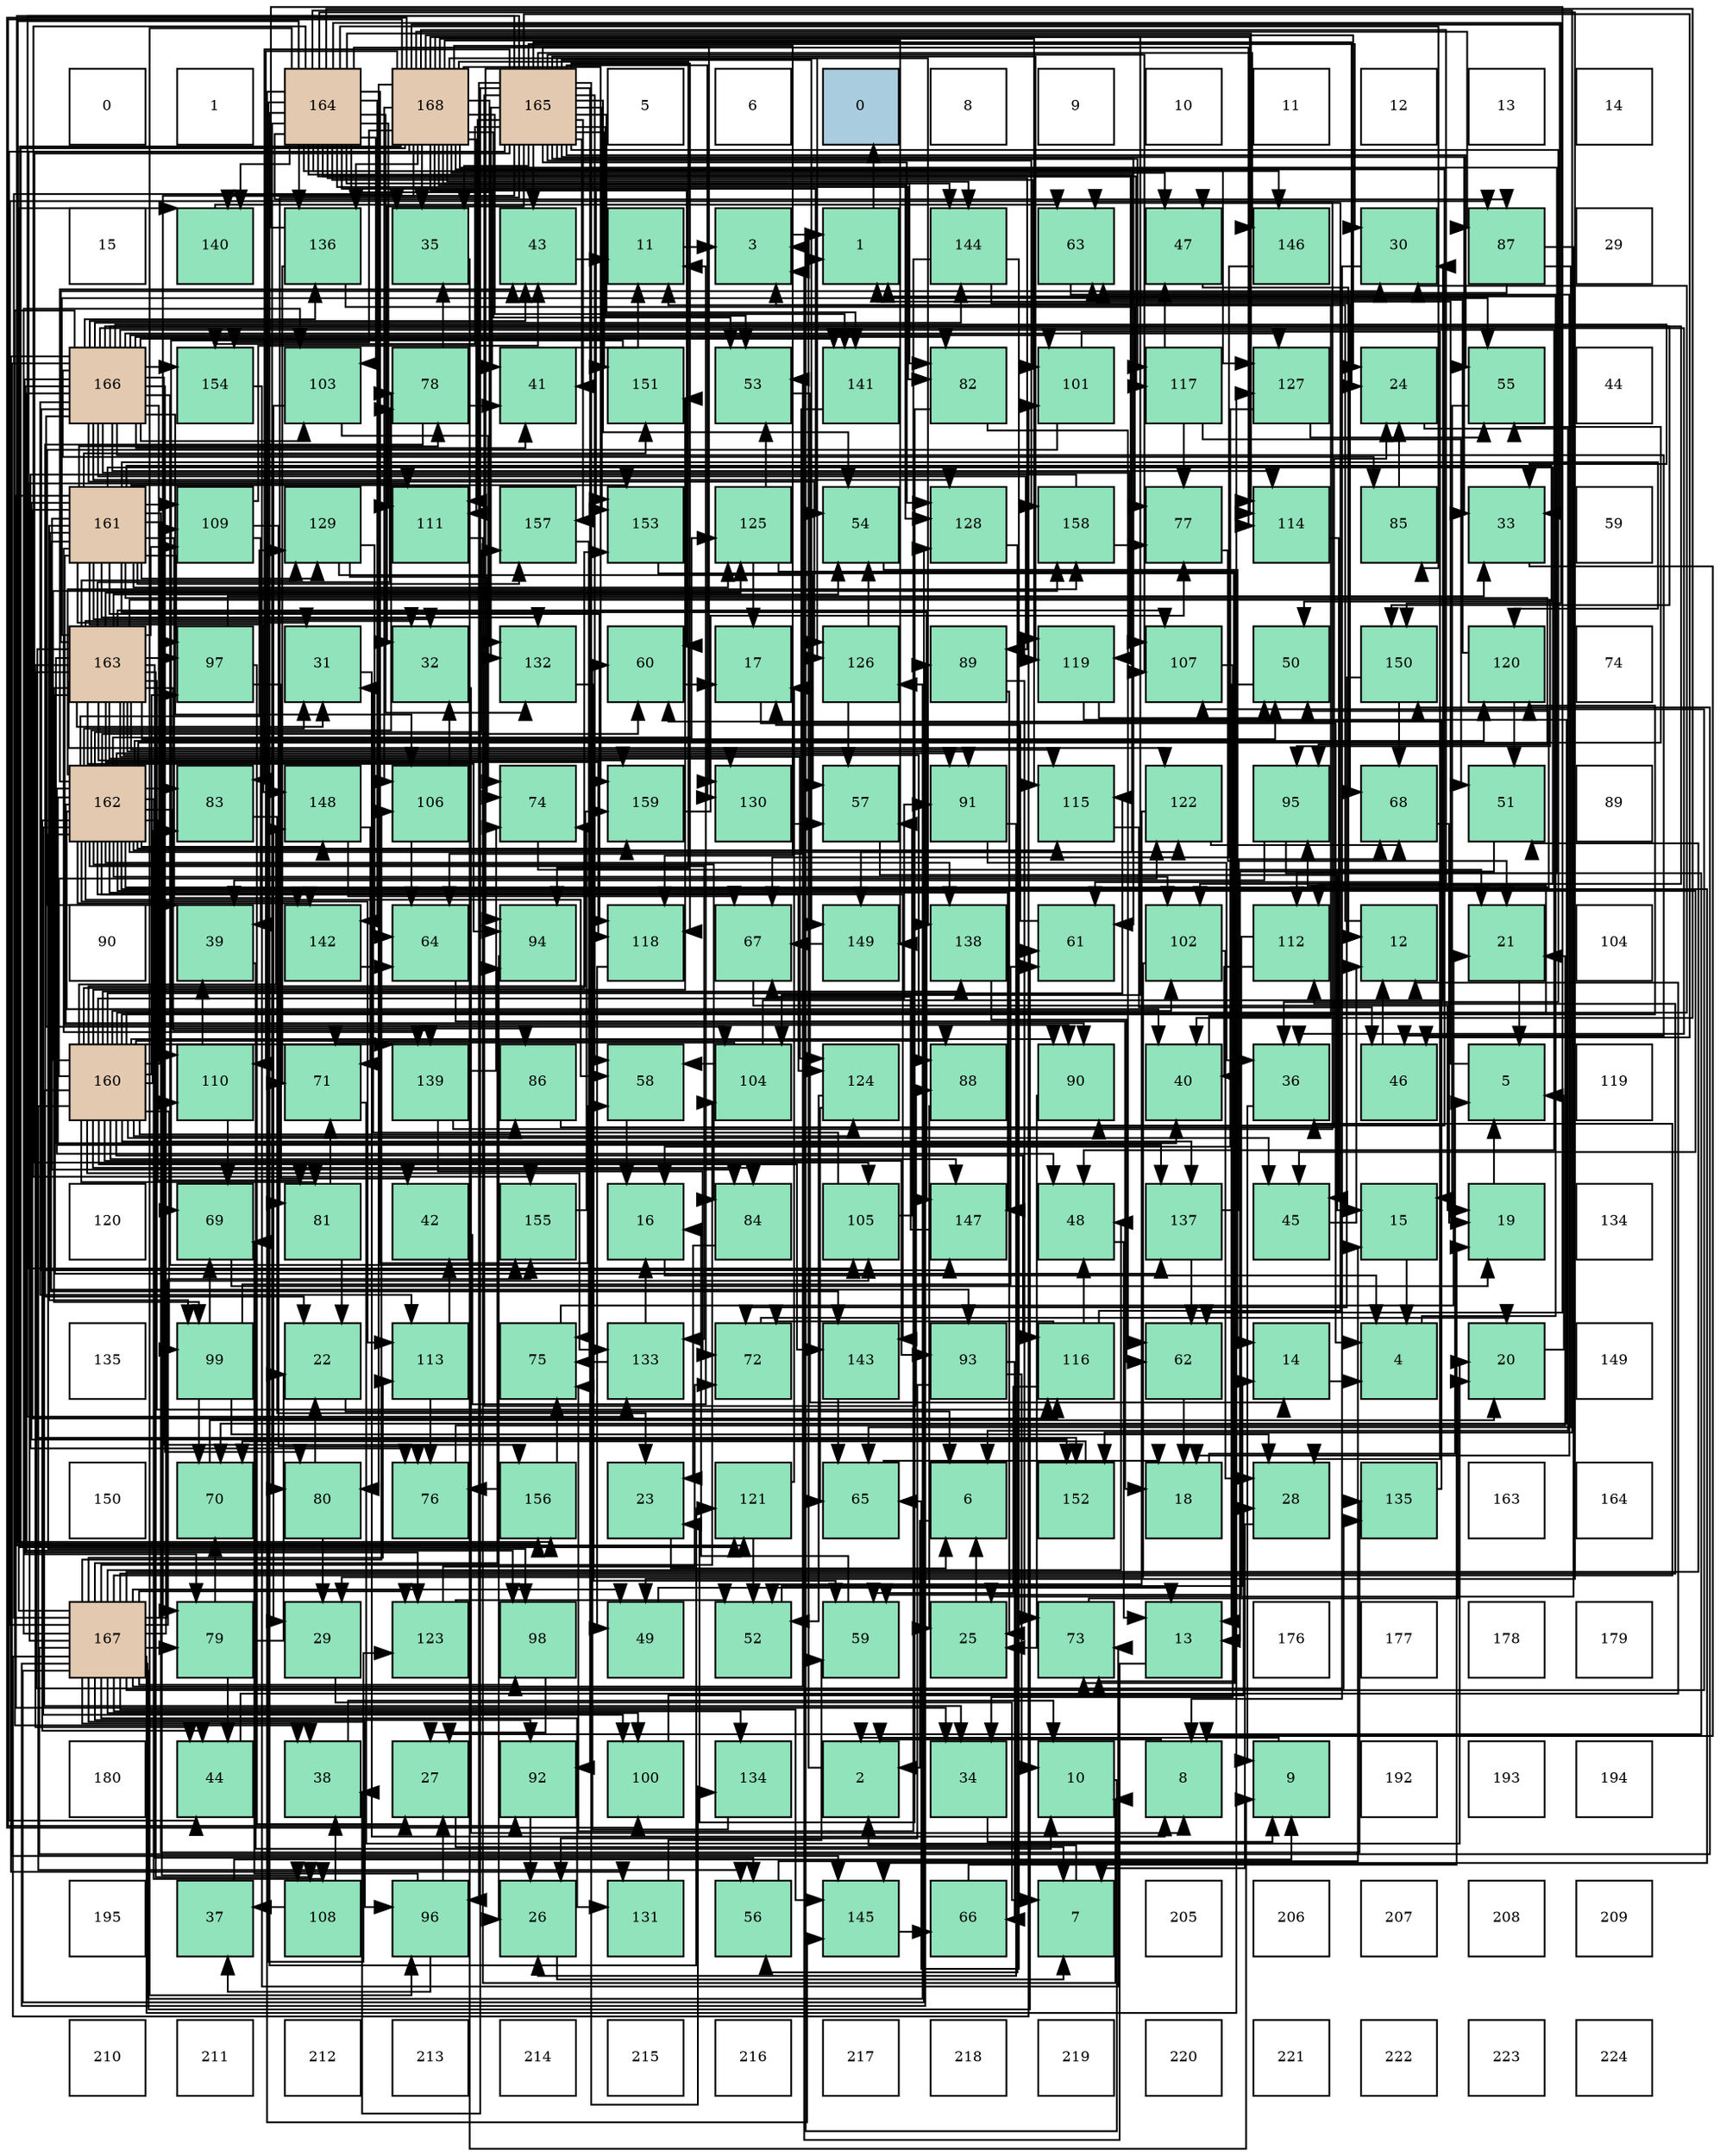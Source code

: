 digraph layout{
 rankdir=TB;
 splines=ortho;
 node [style=filled shape=square fixedsize=true width=0.6];
0[label="0", fontsize=8, fillcolor="#ffffff"];
1[label="1", fontsize=8, fillcolor="#ffffff"];
2[label="164", fontsize=8, fillcolor="#e3c9af"];
3[label="168", fontsize=8, fillcolor="#e3c9af"];
4[label="165", fontsize=8, fillcolor="#e3c9af"];
5[label="5", fontsize=8, fillcolor="#ffffff"];
6[label="6", fontsize=8, fillcolor="#ffffff"];
7[label="0", fontsize=8, fillcolor="#a9ccde"];
8[label="8", fontsize=8, fillcolor="#ffffff"];
9[label="9", fontsize=8, fillcolor="#ffffff"];
10[label="10", fontsize=8, fillcolor="#ffffff"];
11[label="11", fontsize=8, fillcolor="#ffffff"];
12[label="12", fontsize=8, fillcolor="#ffffff"];
13[label="13", fontsize=8, fillcolor="#ffffff"];
14[label="14", fontsize=8, fillcolor="#ffffff"];
15[label="15", fontsize=8, fillcolor="#ffffff"];
16[label="140", fontsize=8, fillcolor="#91e3bb"];
17[label="136", fontsize=8, fillcolor="#91e3bb"];
18[label="35", fontsize=8, fillcolor="#91e3bb"];
19[label="43", fontsize=8, fillcolor="#91e3bb"];
20[label="11", fontsize=8, fillcolor="#91e3bb"];
21[label="3", fontsize=8, fillcolor="#91e3bb"];
22[label="1", fontsize=8, fillcolor="#91e3bb"];
23[label="144", fontsize=8, fillcolor="#91e3bb"];
24[label="63", fontsize=8, fillcolor="#91e3bb"];
25[label="47", fontsize=8, fillcolor="#91e3bb"];
26[label="146", fontsize=8, fillcolor="#91e3bb"];
27[label="30", fontsize=8, fillcolor="#91e3bb"];
28[label="87", fontsize=8, fillcolor="#91e3bb"];
29[label="29", fontsize=8, fillcolor="#ffffff"];
30[label="166", fontsize=8, fillcolor="#e3c9af"];
31[label="154", fontsize=8, fillcolor="#91e3bb"];
32[label="103", fontsize=8, fillcolor="#91e3bb"];
33[label="78", fontsize=8, fillcolor="#91e3bb"];
34[label="41", fontsize=8, fillcolor="#91e3bb"];
35[label="151", fontsize=8, fillcolor="#91e3bb"];
36[label="53", fontsize=8, fillcolor="#91e3bb"];
37[label="141", fontsize=8, fillcolor="#91e3bb"];
38[label="82", fontsize=8, fillcolor="#91e3bb"];
39[label="101", fontsize=8, fillcolor="#91e3bb"];
40[label="117", fontsize=8, fillcolor="#91e3bb"];
41[label="127", fontsize=8, fillcolor="#91e3bb"];
42[label="24", fontsize=8, fillcolor="#91e3bb"];
43[label="55", fontsize=8, fillcolor="#91e3bb"];
44[label="44", fontsize=8, fillcolor="#ffffff"];
45[label="161", fontsize=8, fillcolor="#e3c9af"];
46[label="109", fontsize=8, fillcolor="#91e3bb"];
47[label="129", fontsize=8, fillcolor="#91e3bb"];
48[label="111", fontsize=8, fillcolor="#91e3bb"];
49[label="157", fontsize=8, fillcolor="#91e3bb"];
50[label="153", fontsize=8, fillcolor="#91e3bb"];
51[label="125", fontsize=8, fillcolor="#91e3bb"];
52[label="54", fontsize=8, fillcolor="#91e3bb"];
53[label="128", fontsize=8, fillcolor="#91e3bb"];
54[label="158", fontsize=8, fillcolor="#91e3bb"];
55[label="77", fontsize=8, fillcolor="#91e3bb"];
56[label="114", fontsize=8, fillcolor="#91e3bb"];
57[label="85", fontsize=8, fillcolor="#91e3bb"];
58[label="33", fontsize=8, fillcolor="#91e3bb"];
59[label="59", fontsize=8, fillcolor="#ffffff"];
60[label="163", fontsize=8, fillcolor="#e3c9af"];
61[label="97", fontsize=8, fillcolor="#91e3bb"];
62[label="31", fontsize=8, fillcolor="#91e3bb"];
63[label="32", fontsize=8, fillcolor="#91e3bb"];
64[label="132", fontsize=8, fillcolor="#91e3bb"];
65[label="60", fontsize=8, fillcolor="#91e3bb"];
66[label="17", fontsize=8, fillcolor="#91e3bb"];
67[label="126", fontsize=8, fillcolor="#91e3bb"];
68[label="89", fontsize=8, fillcolor="#91e3bb"];
69[label="119", fontsize=8, fillcolor="#91e3bb"];
70[label="107", fontsize=8, fillcolor="#91e3bb"];
71[label="50", fontsize=8, fillcolor="#91e3bb"];
72[label="150", fontsize=8, fillcolor="#91e3bb"];
73[label="120", fontsize=8, fillcolor="#91e3bb"];
74[label="74", fontsize=8, fillcolor="#ffffff"];
75[label="162", fontsize=8, fillcolor="#e3c9af"];
76[label="83", fontsize=8, fillcolor="#91e3bb"];
77[label="148", fontsize=8, fillcolor="#91e3bb"];
78[label="106", fontsize=8, fillcolor="#91e3bb"];
79[label="74", fontsize=8, fillcolor="#91e3bb"];
80[label="159", fontsize=8, fillcolor="#91e3bb"];
81[label="130", fontsize=8, fillcolor="#91e3bb"];
82[label="57", fontsize=8, fillcolor="#91e3bb"];
83[label="91", fontsize=8, fillcolor="#91e3bb"];
84[label="115", fontsize=8, fillcolor="#91e3bb"];
85[label="122", fontsize=8, fillcolor="#91e3bb"];
86[label="95", fontsize=8, fillcolor="#91e3bb"];
87[label="68", fontsize=8, fillcolor="#91e3bb"];
88[label="51", fontsize=8, fillcolor="#91e3bb"];
89[label="89", fontsize=8, fillcolor="#ffffff"];
90[label="90", fontsize=8, fillcolor="#ffffff"];
91[label="39", fontsize=8, fillcolor="#91e3bb"];
92[label="142", fontsize=8, fillcolor="#91e3bb"];
93[label="64", fontsize=8, fillcolor="#91e3bb"];
94[label="94", fontsize=8, fillcolor="#91e3bb"];
95[label="118", fontsize=8, fillcolor="#91e3bb"];
96[label="67", fontsize=8, fillcolor="#91e3bb"];
97[label="149", fontsize=8, fillcolor="#91e3bb"];
98[label="138", fontsize=8, fillcolor="#91e3bb"];
99[label="61", fontsize=8, fillcolor="#91e3bb"];
100[label="102", fontsize=8, fillcolor="#91e3bb"];
101[label="112", fontsize=8, fillcolor="#91e3bb"];
102[label="12", fontsize=8, fillcolor="#91e3bb"];
103[label="21", fontsize=8, fillcolor="#91e3bb"];
104[label="104", fontsize=8, fillcolor="#ffffff"];
105[label="160", fontsize=8, fillcolor="#e3c9af"];
106[label="110", fontsize=8, fillcolor="#91e3bb"];
107[label="71", fontsize=8, fillcolor="#91e3bb"];
108[label="139", fontsize=8, fillcolor="#91e3bb"];
109[label="86", fontsize=8, fillcolor="#91e3bb"];
110[label="58", fontsize=8, fillcolor="#91e3bb"];
111[label="104", fontsize=8, fillcolor="#91e3bb"];
112[label="124", fontsize=8, fillcolor="#91e3bb"];
113[label="88", fontsize=8, fillcolor="#91e3bb"];
114[label="90", fontsize=8, fillcolor="#91e3bb"];
115[label="40", fontsize=8, fillcolor="#91e3bb"];
116[label="36", fontsize=8, fillcolor="#91e3bb"];
117[label="46", fontsize=8, fillcolor="#91e3bb"];
118[label="5", fontsize=8, fillcolor="#91e3bb"];
119[label="119", fontsize=8, fillcolor="#ffffff"];
120[label="120", fontsize=8, fillcolor="#ffffff"];
121[label="69", fontsize=8, fillcolor="#91e3bb"];
122[label="81", fontsize=8, fillcolor="#91e3bb"];
123[label="42", fontsize=8, fillcolor="#91e3bb"];
124[label="155", fontsize=8, fillcolor="#91e3bb"];
125[label="16", fontsize=8, fillcolor="#91e3bb"];
126[label="84", fontsize=8, fillcolor="#91e3bb"];
127[label="105", fontsize=8, fillcolor="#91e3bb"];
128[label="147", fontsize=8, fillcolor="#91e3bb"];
129[label="48", fontsize=8, fillcolor="#91e3bb"];
130[label="137", fontsize=8, fillcolor="#91e3bb"];
131[label="45", fontsize=8, fillcolor="#91e3bb"];
132[label="15", fontsize=8, fillcolor="#91e3bb"];
133[label="19", fontsize=8, fillcolor="#91e3bb"];
134[label="134", fontsize=8, fillcolor="#ffffff"];
135[label="135", fontsize=8, fillcolor="#ffffff"];
136[label="99", fontsize=8, fillcolor="#91e3bb"];
137[label="22", fontsize=8, fillcolor="#91e3bb"];
138[label="113", fontsize=8, fillcolor="#91e3bb"];
139[label="75", fontsize=8, fillcolor="#91e3bb"];
140[label="133", fontsize=8, fillcolor="#91e3bb"];
141[label="72", fontsize=8, fillcolor="#91e3bb"];
142[label="143", fontsize=8, fillcolor="#91e3bb"];
143[label="93", fontsize=8, fillcolor="#91e3bb"];
144[label="116", fontsize=8, fillcolor="#91e3bb"];
145[label="62", fontsize=8, fillcolor="#91e3bb"];
146[label="14", fontsize=8, fillcolor="#91e3bb"];
147[label="4", fontsize=8, fillcolor="#91e3bb"];
148[label="20", fontsize=8, fillcolor="#91e3bb"];
149[label="149", fontsize=8, fillcolor="#ffffff"];
150[label="150", fontsize=8, fillcolor="#ffffff"];
151[label="70", fontsize=8, fillcolor="#91e3bb"];
152[label="80", fontsize=8, fillcolor="#91e3bb"];
153[label="76", fontsize=8, fillcolor="#91e3bb"];
154[label="156", fontsize=8, fillcolor="#91e3bb"];
155[label="23", fontsize=8, fillcolor="#91e3bb"];
156[label="121", fontsize=8, fillcolor="#91e3bb"];
157[label="65", fontsize=8, fillcolor="#91e3bb"];
158[label="6", fontsize=8, fillcolor="#91e3bb"];
159[label="152", fontsize=8, fillcolor="#91e3bb"];
160[label="18", fontsize=8, fillcolor="#91e3bb"];
161[label="28", fontsize=8, fillcolor="#91e3bb"];
162[label="135", fontsize=8, fillcolor="#91e3bb"];
163[label="163", fontsize=8, fillcolor="#ffffff"];
164[label="164", fontsize=8, fillcolor="#ffffff"];
165[label="167", fontsize=8, fillcolor="#e3c9af"];
166[label="79", fontsize=8, fillcolor="#91e3bb"];
167[label="29", fontsize=8, fillcolor="#91e3bb"];
168[label="123", fontsize=8, fillcolor="#91e3bb"];
169[label="98", fontsize=8, fillcolor="#91e3bb"];
170[label="49", fontsize=8, fillcolor="#91e3bb"];
171[label="52", fontsize=8, fillcolor="#91e3bb"];
172[label="59", fontsize=8, fillcolor="#91e3bb"];
173[label="25", fontsize=8, fillcolor="#91e3bb"];
174[label="73", fontsize=8, fillcolor="#91e3bb"];
175[label="13", fontsize=8, fillcolor="#91e3bb"];
176[label="176", fontsize=8, fillcolor="#ffffff"];
177[label="177", fontsize=8, fillcolor="#ffffff"];
178[label="178", fontsize=8, fillcolor="#ffffff"];
179[label="179", fontsize=8, fillcolor="#ffffff"];
180[label="180", fontsize=8, fillcolor="#ffffff"];
181[label="44", fontsize=8, fillcolor="#91e3bb"];
182[label="38", fontsize=8, fillcolor="#91e3bb"];
183[label="27", fontsize=8, fillcolor="#91e3bb"];
184[label="92", fontsize=8, fillcolor="#91e3bb"];
185[label="100", fontsize=8, fillcolor="#91e3bb"];
186[label="134", fontsize=8, fillcolor="#91e3bb"];
187[label="2", fontsize=8, fillcolor="#91e3bb"];
188[label="34", fontsize=8, fillcolor="#91e3bb"];
189[label="10", fontsize=8, fillcolor="#91e3bb"];
190[label="8", fontsize=8, fillcolor="#91e3bb"];
191[label="9", fontsize=8, fillcolor="#91e3bb"];
192[label="192", fontsize=8, fillcolor="#ffffff"];
193[label="193", fontsize=8, fillcolor="#ffffff"];
194[label="194", fontsize=8, fillcolor="#ffffff"];
195[label="195", fontsize=8, fillcolor="#ffffff"];
196[label="37", fontsize=8, fillcolor="#91e3bb"];
197[label="108", fontsize=8, fillcolor="#91e3bb"];
198[label="96", fontsize=8, fillcolor="#91e3bb"];
199[label="26", fontsize=8, fillcolor="#91e3bb"];
200[label="131", fontsize=8, fillcolor="#91e3bb"];
201[label="56", fontsize=8, fillcolor="#91e3bb"];
202[label="145", fontsize=8, fillcolor="#91e3bb"];
203[label="66", fontsize=8, fillcolor="#91e3bb"];
204[label="7", fontsize=8, fillcolor="#91e3bb"];
205[label="205", fontsize=8, fillcolor="#ffffff"];
206[label="206", fontsize=8, fillcolor="#ffffff"];
207[label="207", fontsize=8, fillcolor="#ffffff"];
208[label="208", fontsize=8, fillcolor="#ffffff"];
209[label="209", fontsize=8, fillcolor="#ffffff"];
210[label="210", fontsize=8, fillcolor="#ffffff"];
211[label="211", fontsize=8, fillcolor="#ffffff"];
212[label="212", fontsize=8, fillcolor="#ffffff"];
213[label="213", fontsize=8, fillcolor="#ffffff"];
214[label="214", fontsize=8, fillcolor="#ffffff"];
215[label="215", fontsize=8, fillcolor="#ffffff"];
216[label="216", fontsize=8, fillcolor="#ffffff"];
217[label="217", fontsize=8, fillcolor="#ffffff"];
218[label="218", fontsize=8, fillcolor="#ffffff"];
219[label="219", fontsize=8, fillcolor="#ffffff"];
220[label="220", fontsize=8, fillcolor="#ffffff"];
221[label="221", fontsize=8, fillcolor="#ffffff"];
222[label="222", fontsize=8, fillcolor="#ffffff"];
223[label="223", fontsize=8, fillcolor="#ffffff"];
224[label="224", fontsize=8, fillcolor="#ffffff"];
edge [constraint=false, style=vis];22 -> 7;
187 -> 22;
21 -> 22;
147 -> 22;
118 -> 22;
158 -> 187;
204 -> 187;
190 -> 187;
191 -> 187;
189 -> 21;
20 -> 21;
102 -> 21;
175 -> 21;
146 -> 147;
132 -> 147;
125 -> 147;
66 -> 147;
160 -> 118;
133 -> 118;
148 -> 118;
103 -> 118;
137 -> 158;
155 -> 158;
42 -> 158;
173 -> 158;
199 -> 204;
183 -> 204;
161 -> 204;
167 -> 204;
27 -> 190;
62 -> 190;
63 -> 190;
58 -> 190;
188 -> 191;
18 -> 191;
116 -> 191;
196 -> 191;
182 -> 189;
91 -> 189;
115 -> 20;
34 -> 20;
123 -> 20;
19 -> 20;
181 -> 102;
131 -> 102;
117 -> 102;
25 -> 102;
129 -> 175;
170 -> 175;
71 -> 175;
88 -> 175;
171 -> 146;
36 -> 146;
52 -> 146;
43 -> 132;
201 -> 132;
82 -> 132;
110 -> 125;
172 -> 125;
65 -> 66;
99 -> 66;
145 -> 160;
24 -> 160;
93 -> 160;
157 -> 160;
203 -> 133;
96 -> 133;
87 -> 133;
121 -> 133;
151 -> 148;
107 -> 148;
141 -> 148;
174 -> 148;
79 -> 103;
139 -> 103;
153 -> 103;
55 -> 103;
33 -> 137;
33 -> 18;
33 -> 34;
166 -> 137;
166 -> 181;
166 -> 151;
152 -> 137;
152 -> 167;
122 -> 137;
122 -> 107;
38 -> 155;
38 -> 145;
76 -> 155;
126 -> 155;
57 -> 42;
109 -> 42;
28 -> 173;
28 -> 24;
28 -> 157;
113 -> 173;
68 -> 173;
68 -> 174;
114 -> 173;
83 -> 199;
83 -> 116;
184 -> 199;
143 -> 189;
143 -> 199;
143 -> 203;
94 -> 199;
86 -> 183;
86 -> 91;
198 -> 183;
198 -> 196;
198 -> 121;
61 -> 183;
61 -> 58;
61 -> 123;
169 -> 183;
136 -> 161;
136 -> 99;
136 -> 121;
136 -> 151;
185 -> 161;
39 -> 161;
39 -> 91;
100 -> 161;
100 -> 167;
32 -> 167;
32 -> 79;
111 -> 27;
111 -> 110;
111 -> 107;
127 -> 62;
127 -> 82;
78 -> 63;
78 -> 93;
70 -> 188;
197 -> 196;
197 -> 182;
46 -> 91;
46 -> 19;
46 -> 153;
106 -> 91;
106 -> 121;
48 -> 189;
101 -> 115;
101 -> 172;
138 -> 123;
138 -> 153;
56 -> 131;
84 -> 117;
144 -> 25;
144 -> 129;
144 -> 172;
144 -> 141;
40 -> 25;
40 -> 88;
40 -> 55;
95 -> 170;
69 -> 71;
69 -> 151;
73 -> 88;
73 -> 24;
156 -> 66;
156 -> 171;
85 -> 171;
85 -> 87;
168 -> 171;
168 -> 141;
112 -> 171;
112 -> 157;
51 -> 66;
51 -> 36;
51 -> 174;
67 -> 52;
67 -> 82;
41 -> 125;
41 -> 43;
53 -> 201;
47 -> 82;
47 -> 93;
47 -> 79;
81 -> 82;
200 -> 172;
64 -> 172;
140 -> 125;
140 -> 139;
186 -> 65;
162 -> 65;
17 -> 145;
17 -> 107;
17 -> 55;
130 -> 145;
130 -> 87;
98 -> 145;
108 -> 24;
108 -> 141;
108 -> 79;
16 -> 24;
37 -> 93;
92 -> 93;
142 -> 157;
23 -> 157;
23 -> 87;
23 -> 139;
202 -> 203;
26 -> 96;
128 -> 96;
77 -> 96;
77 -> 107;
97 -> 96;
72 -> 87;
72 -> 141;
35 -> 121;
159 -> 151;
50 -> 174;
31 -> 174;
124 -> 79;
154 -> 139;
154 -> 153;
49 -> 139;
54 -> 153;
54 -> 55;
80 -> 55;
105 -> 27;
105 -> 188;
105 -> 131;
105 -> 201;
105 -> 122;
105 -> 76;
105 -> 126;
105 -> 109;
105 -> 113;
105 -> 114;
105 -> 83;
105 -> 143;
105 -> 86;
105 -> 61;
105 -> 136;
105 -> 100;
105 -> 46;
105 -> 84;
105 -> 144;
105 -> 73;
105 -> 85;
105 -> 112;
105 -> 140;
105 -> 130;
105 -> 98;
105 -> 108;
105 -> 142;
105 -> 128;
105 -> 77;
105 -> 35;
105 -> 50;
105 -> 54;
105 -> 80;
45 -> 62;
45 -> 63;
45 -> 188;
45 -> 71;
45 -> 33;
45 -> 126;
45 -> 114;
45 -> 143;
45 -> 86;
45 -> 61;
45 -> 136;
45 -> 100;
45 -> 197;
45 -> 46;
45 -> 144;
45 -> 95;
45 -> 73;
45 -> 51;
45 -> 47;
45 -> 64;
45 -> 162;
45 -> 108;
45 -> 92;
45 -> 142;
45 -> 128;
45 -> 77;
45 -> 35;
45 -> 159;
45 -> 50;
45 -> 49;
75 -> 62;
75 -> 115;
75 -> 19;
75 -> 181;
75 -> 131;
75 -> 129;
75 -> 71;
75 -> 43;
75 -> 110;
75 -> 65;
75 -> 33;
75 -> 122;
75 -> 76;
75 -> 126;
75 -> 109;
75 -> 114;
75 -> 83;
75 -> 169;
75 -> 185;
75 -> 100;
75 -> 197;
75 -> 138;
75 -> 84;
75 -> 73;
75 -> 85;
75 -> 112;
75 -> 51;
75 -> 47;
75 -> 140;
75 -> 130;
75 -> 98;
75 -> 92;
75 -> 142;
75 -> 202;
75 -> 128;
75 -> 77;
75 -> 49;
75 -> 54;
75 -> 80;
60 -> 27;
60 -> 62;
60 -> 63;
60 -> 115;
60 -> 181;
60 -> 71;
60 -> 52;
60 -> 43;
60 -> 201;
60 -> 33;
60 -> 113;
60 -> 83;
60 -> 94;
60 -> 86;
60 -> 61;
60 -> 136;
60 -> 70;
60 -> 197;
60 -> 46;
60 -> 84;
60 -> 144;
60 -> 95;
60 -> 85;
60 -> 112;
60 -> 51;
60 -> 47;
60 -> 81;
60 -> 162;
60 -> 130;
60 -> 108;
60 -> 159;
60 -> 80;
2 -> 115;
2 -> 34;
2 -> 170;
2 -> 52;
2 -> 110;
2 -> 152;
2 -> 38;
2 -> 57;
2 -> 28;
2 -> 68;
2 -> 198;
2 -> 39;
2 -> 32;
2 -> 48;
2 -> 56;
2 -> 40;
2 -> 69;
2 -> 156;
2 -> 168;
2 -> 41;
2 -> 81;
2 -> 64;
2 -> 17;
2 -> 16;
2 -> 92;
2 -> 23;
2 -> 202;
2 -> 26;
2 -> 97;
2 -> 72;
2 -> 159;
2 -> 124;
2 -> 154;
4 -> 42;
4 -> 27;
4 -> 63;
4 -> 58;
4 -> 18;
4 -> 116;
4 -> 182;
4 -> 34;
4 -> 19;
4 -> 181;
4 -> 117;
4 -> 36;
4 -> 52;
4 -> 43;
4 -> 110;
4 -> 99;
4 -> 122;
4 -> 76;
4 -> 113;
4 -> 184;
4 -> 94;
4 -> 198;
4 -> 127;
4 -> 70;
4 -> 48;
4 -> 56;
4 -> 40;
4 -> 95;
4 -> 69;
4 -> 156;
4 -> 53;
4 -> 81;
4 -> 64;
4 -> 140;
4 -> 186;
4 -> 98;
4 -> 16;
4 -> 37;
4 -> 26;
4 -> 97;
4 -> 35;
4 -> 50;
4 -> 31;
4 -> 49;
4 -> 54;
30 -> 58;
30 -> 116;
30 -> 182;
30 -> 34;
30 -> 19;
30 -> 117;
30 -> 129;
30 -> 166;
30 -> 152;
30 -> 38;
30 -> 57;
30 -> 169;
30 -> 39;
30 -> 32;
30 -> 111;
30 -> 78;
30 -> 70;
30 -> 106;
30 -> 101;
30 -> 138;
30 -> 56;
30 -> 69;
30 -> 168;
30 -> 67;
30 -> 41;
30 -> 53;
30 -> 200;
30 -> 17;
30 -> 37;
30 -> 23;
30 -> 202;
30 -> 128;
30 -> 72;
30 -> 31;
30 -> 124;
30 -> 154;
165 -> 18;
165 -> 116;
165 -> 182;
165 -> 129;
165 -> 170;
165 -> 88;
165 -> 36;
165 -> 99;
165 -> 166;
165 -> 28;
165 -> 68;
165 -> 184;
165 -> 94;
165 -> 198;
165 -> 169;
165 -> 185;
165 -> 39;
165 -> 32;
165 -> 111;
165 -> 127;
165 -> 78;
165 -> 70;
165 -> 106;
165 -> 48;
165 -> 101;
165 -> 138;
165 -> 168;
165 -> 67;
165 -> 41;
165 -> 53;
165 -> 200;
165 -> 186;
165 -> 16;
165 -> 202;
165 -> 72;
165 -> 124;
3 -> 42;
3 -> 58;
3 -> 18;
3 -> 25;
3 -> 36;
3 -> 65;
3 -> 99;
3 -> 166;
3 -> 152;
3 -> 38;
3 -> 28;
3 -> 114;
3 -> 184;
3 -> 94;
3 -> 185;
3 -> 111;
3 -> 127;
3 -> 78;
3 -> 106;
3 -> 48;
3 -> 101;
3 -> 56;
3 -> 84;
3 -> 95;
3 -> 156;
3 -> 67;
3 -> 53;
3 -> 64;
3 -> 17;
3 -> 37;
3 -> 23;
3 -> 97;
3 -> 50;
3 -> 31;
3 -> 154;
3 -> 80;
edge [constraint=true, style=invis];
0 -> 15 -> 30 -> 45 -> 60 -> 75 -> 90 -> 105 -> 120 -> 135 -> 150 -> 165 -> 180 -> 195 -> 210;
1 -> 16 -> 31 -> 46 -> 61 -> 76 -> 91 -> 106 -> 121 -> 136 -> 151 -> 166 -> 181 -> 196 -> 211;
2 -> 17 -> 32 -> 47 -> 62 -> 77 -> 92 -> 107 -> 122 -> 137 -> 152 -> 167 -> 182 -> 197 -> 212;
3 -> 18 -> 33 -> 48 -> 63 -> 78 -> 93 -> 108 -> 123 -> 138 -> 153 -> 168 -> 183 -> 198 -> 213;
4 -> 19 -> 34 -> 49 -> 64 -> 79 -> 94 -> 109 -> 124 -> 139 -> 154 -> 169 -> 184 -> 199 -> 214;
5 -> 20 -> 35 -> 50 -> 65 -> 80 -> 95 -> 110 -> 125 -> 140 -> 155 -> 170 -> 185 -> 200 -> 215;
6 -> 21 -> 36 -> 51 -> 66 -> 81 -> 96 -> 111 -> 126 -> 141 -> 156 -> 171 -> 186 -> 201 -> 216;
7 -> 22 -> 37 -> 52 -> 67 -> 82 -> 97 -> 112 -> 127 -> 142 -> 157 -> 172 -> 187 -> 202 -> 217;
8 -> 23 -> 38 -> 53 -> 68 -> 83 -> 98 -> 113 -> 128 -> 143 -> 158 -> 173 -> 188 -> 203 -> 218;
9 -> 24 -> 39 -> 54 -> 69 -> 84 -> 99 -> 114 -> 129 -> 144 -> 159 -> 174 -> 189 -> 204 -> 219;
10 -> 25 -> 40 -> 55 -> 70 -> 85 -> 100 -> 115 -> 130 -> 145 -> 160 -> 175 -> 190 -> 205 -> 220;
11 -> 26 -> 41 -> 56 -> 71 -> 86 -> 101 -> 116 -> 131 -> 146 -> 161 -> 176 -> 191 -> 206 -> 221;
12 -> 27 -> 42 -> 57 -> 72 -> 87 -> 102 -> 117 -> 132 -> 147 -> 162 -> 177 -> 192 -> 207 -> 222;
13 -> 28 -> 43 -> 58 -> 73 -> 88 -> 103 -> 118 -> 133 -> 148 -> 163 -> 178 -> 193 -> 208 -> 223;
14 -> 29 -> 44 -> 59 -> 74 -> 89 -> 104 -> 119 -> 134 -> 149 -> 164 -> 179 -> 194 -> 209 -> 224;
rank = same {0 -> 1 -> 2 -> 3 -> 4 -> 5 -> 6 -> 7 -> 8 -> 9 -> 10 -> 11 -> 12 -> 13 -> 14};
rank = same {15 -> 16 -> 17 -> 18 -> 19 -> 20 -> 21 -> 22 -> 23 -> 24 -> 25 -> 26 -> 27 -> 28 -> 29};
rank = same {30 -> 31 -> 32 -> 33 -> 34 -> 35 -> 36 -> 37 -> 38 -> 39 -> 40 -> 41 -> 42 -> 43 -> 44};
rank = same {45 -> 46 -> 47 -> 48 -> 49 -> 50 -> 51 -> 52 -> 53 -> 54 -> 55 -> 56 -> 57 -> 58 -> 59};
rank = same {60 -> 61 -> 62 -> 63 -> 64 -> 65 -> 66 -> 67 -> 68 -> 69 -> 70 -> 71 -> 72 -> 73 -> 74};
rank = same {75 -> 76 -> 77 -> 78 -> 79 -> 80 -> 81 -> 82 -> 83 -> 84 -> 85 -> 86 -> 87 -> 88 -> 89};
rank = same {90 -> 91 -> 92 -> 93 -> 94 -> 95 -> 96 -> 97 -> 98 -> 99 -> 100 -> 101 -> 102 -> 103 -> 104};
rank = same {105 -> 106 -> 107 -> 108 -> 109 -> 110 -> 111 -> 112 -> 113 -> 114 -> 115 -> 116 -> 117 -> 118 -> 119};
rank = same {120 -> 121 -> 122 -> 123 -> 124 -> 125 -> 126 -> 127 -> 128 -> 129 -> 130 -> 131 -> 132 -> 133 -> 134};
rank = same {135 -> 136 -> 137 -> 138 -> 139 -> 140 -> 141 -> 142 -> 143 -> 144 -> 145 -> 146 -> 147 -> 148 -> 149};
rank = same {150 -> 151 -> 152 -> 153 -> 154 -> 155 -> 156 -> 157 -> 158 -> 159 -> 160 -> 161 -> 162 -> 163 -> 164};
rank = same {165 -> 166 -> 167 -> 168 -> 169 -> 170 -> 171 -> 172 -> 173 -> 174 -> 175 -> 176 -> 177 -> 178 -> 179};
rank = same {180 -> 181 -> 182 -> 183 -> 184 -> 185 -> 186 -> 187 -> 188 -> 189 -> 190 -> 191 -> 192 -> 193 -> 194};
rank = same {195 -> 196 -> 197 -> 198 -> 199 -> 200 -> 201 -> 202 -> 203 -> 204 -> 205 -> 206 -> 207 -> 208 -> 209};
rank = same {210 -> 211 -> 212 -> 213 -> 214 -> 215 -> 216 -> 217 -> 218 -> 219 -> 220 -> 221 -> 222 -> 223 -> 224};
}